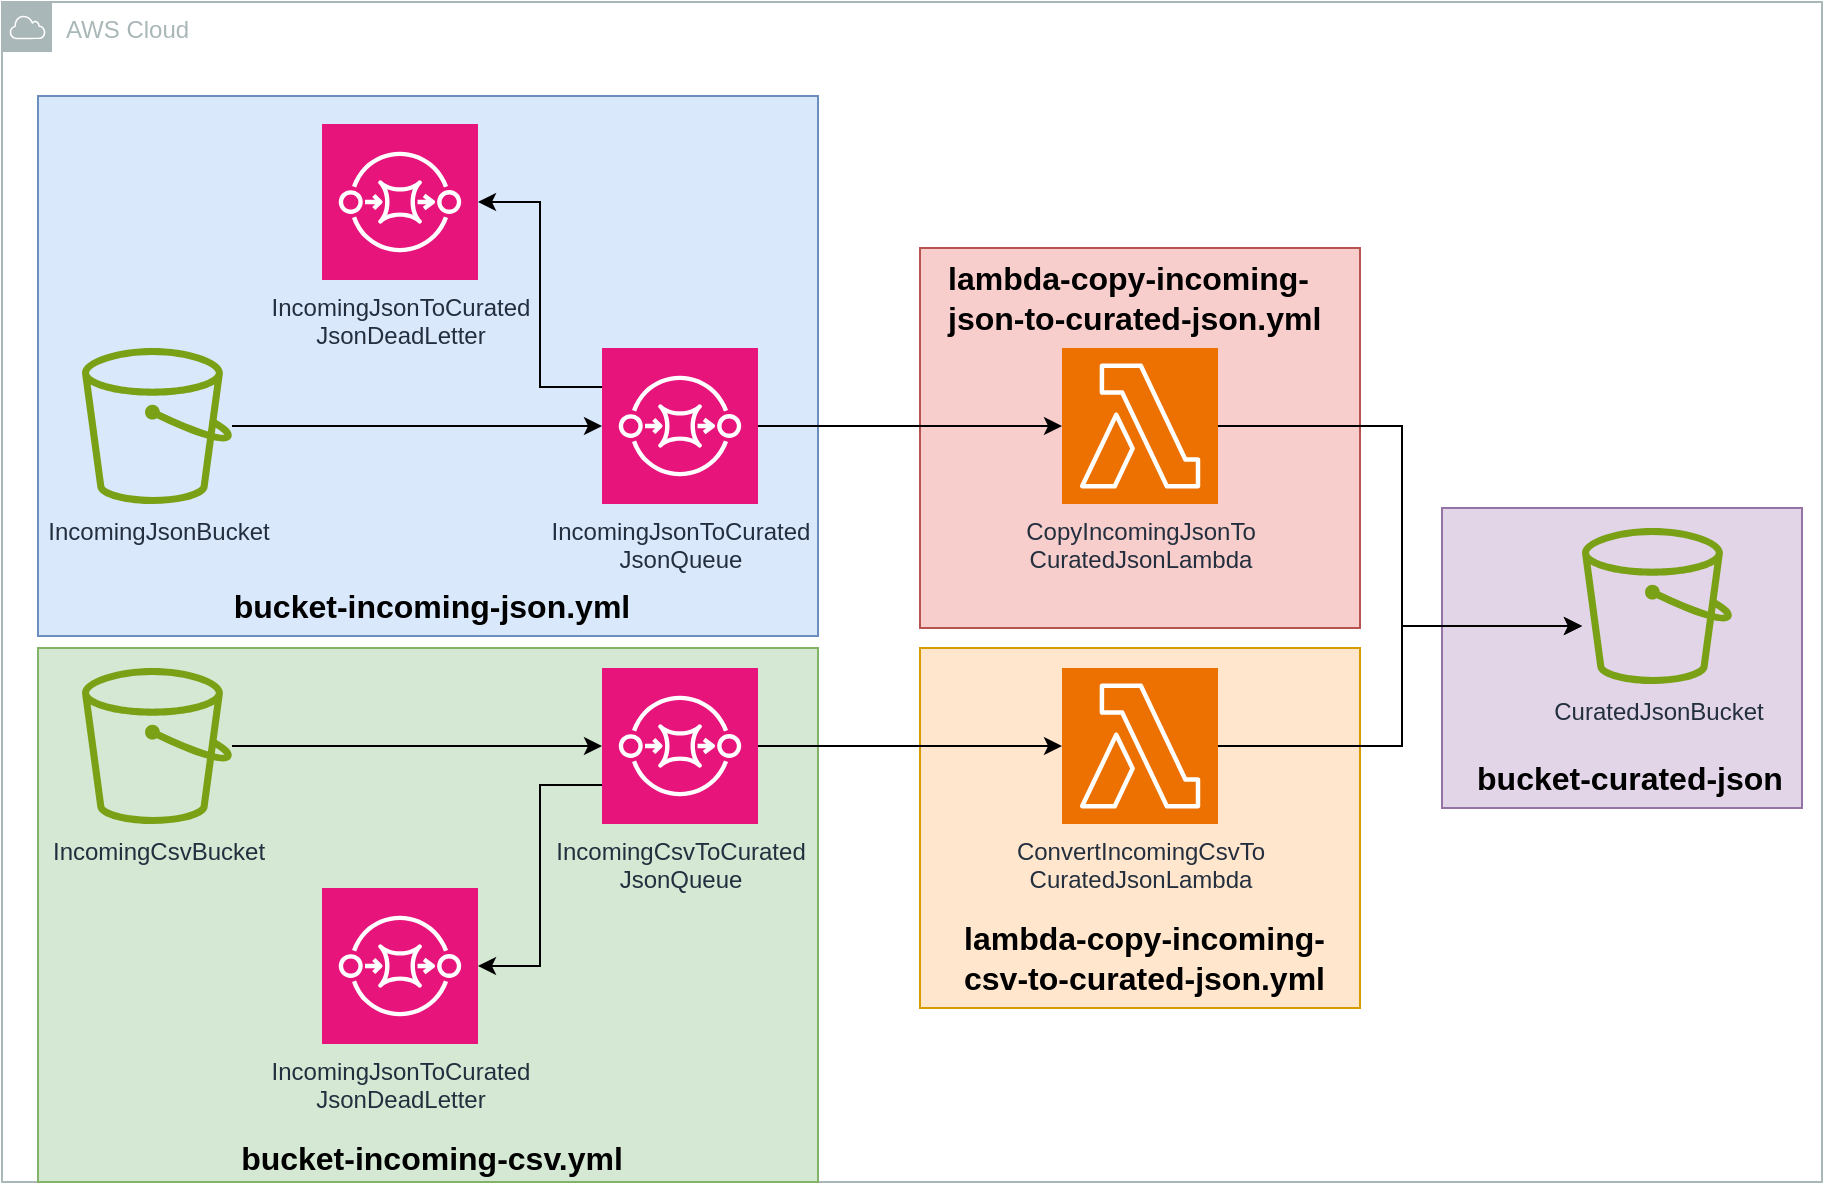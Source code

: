 <mxfile version="22.1.3" type="device">
  <diagram name="Page-1" id="Puxw4YOxwVrxTOoYtXUS">
    <mxGraphModel dx="1638" dy="1011" grid="1" gridSize="10" guides="1" tooltips="1" connect="1" arrows="1" fold="1" page="1" pageScale="1" pageWidth="850" pageHeight="1100" math="0" shadow="0">
      <root>
        <mxCell id="0" />
        <mxCell id="1" parent="0" />
        <mxCell id="w6_tq2W5nl5Cj6GPffqk-1" value="AWS Cloud" style="sketch=0;outlineConnect=0;gradientColor=none;html=1;whiteSpace=wrap;fontSize=12;fontStyle=0;shape=mxgraph.aws4.group;grIcon=mxgraph.aws4.group_aws_cloud;strokeColor=#AAB7B8;fillColor=none;verticalAlign=top;align=left;spacingLeft=30;fontColor=#AAB7B8;dashed=0;" parent="1" vertex="1">
          <mxGeometry x="310" y="117" width="910" height="590" as="geometry" />
        </mxCell>
        <mxCell id="2-pYx8QfHW5pZHxrkOBn-13" value="" style="rounded=0;whiteSpace=wrap;html=1;fillColor=#e1d5e7;strokeColor=#9673a6;" vertex="1" parent="1">
          <mxGeometry x="1030" y="370" width="180" height="150" as="geometry" />
        </mxCell>
        <mxCell id="2-pYx8QfHW5pZHxrkOBn-9" value="" style="rounded=0;whiteSpace=wrap;html=1;fillColor=#ffe6cc;strokeColor=#d79b00;" vertex="1" parent="1">
          <mxGeometry x="769" y="440" width="220" height="180" as="geometry" />
        </mxCell>
        <mxCell id="2-pYx8QfHW5pZHxrkOBn-6" value="" style="rounded=0;whiteSpace=wrap;html=1;fillColor=#f8cecc;strokeColor=#b85450;" vertex="1" parent="1">
          <mxGeometry x="769" y="240" width="220" height="190" as="geometry" />
        </mxCell>
        <mxCell id="2-pYx8QfHW5pZHxrkOBn-4" value="" style="rounded=0;whiteSpace=wrap;html=1;fillColor=#dae8fc;strokeColor=#6c8ebf;" vertex="1" parent="1">
          <mxGeometry x="328" y="164" width="390" height="270" as="geometry" />
        </mxCell>
        <mxCell id="2-pYx8QfHW5pZHxrkOBn-2" value="" style="rounded=0;whiteSpace=wrap;html=1;fillColor=#d5e8d4;strokeColor=#82b366;" vertex="1" parent="1">
          <mxGeometry x="328" y="440" width="390" height="267" as="geometry" />
        </mxCell>
        <mxCell id="w6_tq2W5nl5Cj6GPffqk-13" style="edgeStyle=orthogonalEdgeStyle;rounded=0;orthogonalLoop=1;jettySize=auto;html=1;" parent="1" source="w6_tq2W5nl5Cj6GPffqk-6" target="w6_tq2W5nl5Cj6GPffqk-8" edge="1">
          <mxGeometry relative="1" as="geometry" />
        </mxCell>
        <mxCell id="w6_tq2W5nl5Cj6GPffqk-6" value="IncomingJsonBucket" style="sketch=0;outlineConnect=0;fontColor=#232F3E;gradientColor=none;fillColor=#7AA116;strokeColor=none;dashed=0;verticalLabelPosition=bottom;verticalAlign=top;align=center;html=1;fontSize=12;fontStyle=0;aspect=fixed;pointerEvents=1;shape=mxgraph.aws4.bucket;" parent="1" vertex="1">
          <mxGeometry x="350" y="290" width="75" height="78" as="geometry" />
        </mxCell>
        <mxCell id="w6_tq2W5nl5Cj6GPffqk-7" value="IncomingCsvBucket" style="sketch=0;outlineConnect=0;fontColor=#232F3E;gradientColor=none;fillColor=#7AA116;strokeColor=none;dashed=0;verticalLabelPosition=bottom;verticalAlign=top;align=center;html=1;fontSize=12;fontStyle=0;aspect=fixed;pointerEvents=1;shape=mxgraph.aws4.bucket;" parent="1" vertex="1">
          <mxGeometry x="350" y="450" width="75" height="78" as="geometry" />
        </mxCell>
        <mxCell id="w6_tq2W5nl5Cj6GPffqk-8" value="IncomingJsonToCurated&lt;br&gt;JsonQueue" style="sketch=0;points=[[0,0,0],[0.25,0,0],[0.5,0,0],[0.75,0,0],[1,0,0],[0,1,0],[0.25,1,0],[0.5,1,0],[0.75,1,0],[1,1,0],[0,0.25,0],[0,0.5,0],[0,0.75,0],[1,0.25,0],[1,0.5,0],[1,0.75,0]];outlineConnect=0;fontColor=#232F3E;fillColor=#E7157B;strokeColor=#ffffff;dashed=0;verticalLabelPosition=bottom;verticalAlign=top;align=center;html=1;fontSize=12;fontStyle=0;aspect=fixed;shape=mxgraph.aws4.resourceIcon;resIcon=mxgraph.aws4.sqs;" parent="1" vertex="1">
          <mxGeometry x="610" y="290" width="78" height="78" as="geometry" />
        </mxCell>
        <mxCell id="w6_tq2W5nl5Cj6GPffqk-9" value="IncomingCsvToCurated&lt;br&gt;JsonQueue" style="sketch=0;points=[[0,0,0],[0.25,0,0],[0.5,0,0],[0.75,0,0],[1,0,0],[0,1,0],[0.25,1,0],[0.5,1,0],[0.75,1,0],[1,1,0],[0,0.25,0],[0,0.5,0],[0,0.75,0],[1,0.25,0],[1,0.5,0],[1,0.75,0]];outlineConnect=0;fontColor=#232F3E;fillColor=#E7157B;strokeColor=#ffffff;dashed=0;verticalLabelPosition=bottom;verticalAlign=top;align=center;html=1;fontSize=12;fontStyle=0;aspect=fixed;shape=mxgraph.aws4.resourceIcon;resIcon=mxgraph.aws4.sqs;" parent="1" vertex="1">
          <mxGeometry x="610" y="450" width="78" height="78" as="geometry" />
        </mxCell>
        <mxCell id="w6_tq2W5nl5Cj6GPffqk-10" value="IncomingJsonToCurated&lt;br&gt;JsonDeadLetter" style="sketch=0;points=[[0,0,0],[0.25,0,0],[0.5,0,0],[0.75,0,0],[1,0,0],[0,1,0],[0.25,1,0],[0.5,1,0],[0.75,1,0],[1,1,0],[0,0.25,0],[0,0.5,0],[0,0.75,0],[1,0.25,0],[1,0.5,0],[1,0.75,0]];outlineConnect=0;fontColor=#232F3E;fillColor=#E7157B;strokeColor=#ffffff;dashed=0;verticalLabelPosition=bottom;verticalAlign=top;align=center;html=1;fontSize=12;fontStyle=0;aspect=fixed;shape=mxgraph.aws4.resourceIcon;resIcon=mxgraph.aws4.sqs;" parent="1" vertex="1">
          <mxGeometry x="470" y="178" width="78" height="78" as="geometry" />
        </mxCell>
        <mxCell id="w6_tq2W5nl5Cj6GPffqk-11" value="IncomingJsonToCurated&lt;br&gt;JsonDeadLetter" style="sketch=0;points=[[0,0,0],[0.25,0,0],[0.5,0,0],[0.75,0,0],[1,0,0],[0,1,0],[0.25,1,0],[0.5,1,0],[0.75,1,0],[1,1,0],[0,0.25,0],[0,0.5,0],[0,0.75,0],[1,0.25,0],[1,0.5,0],[1,0.75,0]];outlineConnect=0;fontColor=#232F3E;fillColor=#E7157B;strokeColor=#ffffff;dashed=0;verticalLabelPosition=bottom;verticalAlign=top;align=center;html=1;fontSize=12;fontStyle=0;aspect=fixed;shape=mxgraph.aws4.resourceIcon;resIcon=mxgraph.aws4.sqs;" parent="1" vertex="1">
          <mxGeometry x="470" y="560" width="78" height="78" as="geometry" />
        </mxCell>
        <mxCell id="w6_tq2W5nl5Cj6GPffqk-14" style="edgeStyle=orthogonalEdgeStyle;rounded=0;orthogonalLoop=1;jettySize=auto;html=1;entryX=0;entryY=0.5;entryDx=0;entryDy=0;entryPerimeter=0;" parent="1" source="w6_tq2W5nl5Cj6GPffqk-7" target="w6_tq2W5nl5Cj6GPffqk-9" edge="1">
          <mxGeometry relative="1" as="geometry" />
        </mxCell>
        <mxCell id="w6_tq2W5nl5Cj6GPffqk-17" style="edgeStyle=orthogonalEdgeStyle;rounded=0;orthogonalLoop=1;jettySize=auto;html=1;entryX=1;entryY=0.5;entryDx=0;entryDy=0;entryPerimeter=0;exitX=0;exitY=0.75;exitDx=0;exitDy=0;exitPerimeter=0;" parent="1" source="w6_tq2W5nl5Cj6GPffqk-9" target="w6_tq2W5nl5Cj6GPffqk-11" edge="1">
          <mxGeometry relative="1" as="geometry" />
        </mxCell>
        <mxCell id="w6_tq2W5nl5Cj6GPffqk-18" style="edgeStyle=orthogonalEdgeStyle;rounded=0;orthogonalLoop=1;jettySize=auto;html=1;entryX=1;entryY=0.5;entryDx=0;entryDy=0;entryPerimeter=0;exitX=0;exitY=0.25;exitDx=0;exitDy=0;exitPerimeter=0;" parent="1" source="w6_tq2W5nl5Cj6GPffqk-8" target="w6_tq2W5nl5Cj6GPffqk-10" edge="1">
          <mxGeometry relative="1" as="geometry" />
        </mxCell>
        <mxCell id="w6_tq2W5nl5Cj6GPffqk-31" style="edgeStyle=orthogonalEdgeStyle;rounded=0;orthogonalLoop=1;jettySize=auto;html=1;" parent="1" source="w6_tq2W5nl5Cj6GPffqk-20" target="w6_tq2W5nl5Cj6GPffqk-24" edge="1">
          <mxGeometry relative="1" as="geometry">
            <Array as="points">
              <mxPoint x="1010" y="329" />
              <mxPoint x="1010" y="429" />
            </Array>
          </mxGeometry>
        </mxCell>
        <mxCell id="w6_tq2W5nl5Cj6GPffqk-20" value="CopyIncomingJsonTo&lt;br&gt;CuratedJsonLambda" style="sketch=0;points=[[0,0,0],[0.25,0,0],[0.5,0,0],[0.75,0,0],[1,0,0],[0,1,0],[0.25,1,0],[0.5,1,0],[0.75,1,0],[1,1,0],[0,0.25,0],[0,0.5,0],[0,0.75,0],[1,0.25,0],[1,0.5,0],[1,0.75,0]];outlineConnect=0;fontColor=#232F3E;fillColor=#ED7100;strokeColor=#ffffff;dashed=0;verticalLabelPosition=bottom;verticalAlign=top;align=center;html=1;fontSize=12;fontStyle=0;aspect=fixed;shape=mxgraph.aws4.resourceIcon;resIcon=mxgraph.aws4.lambda;" parent="1" vertex="1">
          <mxGeometry x="840" y="290" width="78" height="78" as="geometry" />
        </mxCell>
        <mxCell id="w6_tq2W5nl5Cj6GPffqk-21" style="edgeStyle=orthogonalEdgeStyle;rounded=0;orthogonalLoop=1;jettySize=auto;html=1;entryX=0;entryY=0.5;entryDx=0;entryDy=0;entryPerimeter=0;" parent="1" source="w6_tq2W5nl5Cj6GPffqk-8" target="w6_tq2W5nl5Cj6GPffqk-20" edge="1">
          <mxGeometry relative="1" as="geometry" />
        </mxCell>
        <mxCell id="w6_tq2W5nl5Cj6GPffqk-30" style="edgeStyle=orthogonalEdgeStyle;rounded=0;orthogonalLoop=1;jettySize=auto;html=1;" parent="1" source="w6_tq2W5nl5Cj6GPffqk-22" target="w6_tq2W5nl5Cj6GPffqk-24" edge="1">
          <mxGeometry relative="1" as="geometry">
            <Array as="points">
              <mxPoint x="1010" y="489" />
              <mxPoint x="1010" y="429" />
            </Array>
          </mxGeometry>
        </mxCell>
        <mxCell id="w6_tq2W5nl5Cj6GPffqk-22" value="ConvertIncomingCsvTo&lt;br&gt;CuratedJsonLambda" style="sketch=0;points=[[0,0,0],[0.25,0,0],[0.5,0,0],[0.75,0,0],[1,0,0],[0,1,0],[0.25,1,0],[0.5,1,0],[0.75,1,0],[1,1,0],[0,0.25,0],[0,0.5,0],[0,0.75,0],[1,0.25,0],[1,0.5,0],[1,0.75,0]];outlineConnect=0;fontColor=#232F3E;fillColor=#ED7100;strokeColor=#ffffff;dashed=0;verticalLabelPosition=bottom;verticalAlign=top;align=center;html=1;fontSize=12;fontStyle=0;aspect=fixed;shape=mxgraph.aws4.resourceIcon;resIcon=mxgraph.aws4.lambda;" parent="1" vertex="1">
          <mxGeometry x="840" y="450" width="78" height="78" as="geometry" />
        </mxCell>
        <mxCell id="w6_tq2W5nl5Cj6GPffqk-23" style="edgeStyle=orthogonalEdgeStyle;rounded=0;orthogonalLoop=1;jettySize=auto;html=1;entryX=0;entryY=0.5;entryDx=0;entryDy=0;entryPerimeter=0;" parent="1" source="w6_tq2W5nl5Cj6GPffqk-9" target="w6_tq2W5nl5Cj6GPffqk-22" edge="1">
          <mxGeometry relative="1" as="geometry" />
        </mxCell>
        <mxCell id="w6_tq2W5nl5Cj6GPffqk-24" value="CuratedJsonBucket" style="sketch=0;outlineConnect=0;fontColor=#232F3E;gradientColor=none;fillColor=#7AA116;strokeColor=none;dashed=0;verticalLabelPosition=bottom;verticalAlign=top;align=center;html=1;fontSize=12;fontStyle=0;aspect=fixed;pointerEvents=1;shape=mxgraph.aws4.bucket;" parent="1" vertex="1">
          <mxGeometry x="1100" y="380" width="75" height="78" as="geometry" />
        </mxCell>
        <mxCell id="2-pYx8QfHW5pZHxrkOBn-3" value="&lt;p style=&quot;font-size: medium; text-align: start; margin: 0px;&quot;&gt;&lt;b&gt;bucket-incoming-csv.yml&lt;/b&gt;&lt;/p&gt;" style="text;html=1;strokeColor=none;fillColor=none;align=center;verticalAlign=middle;whiteSpace=wrap;rounded=0;" vertex="1" parent="1">
          <mxGeometry x="424" y="680" width="202" height="30" as="geometry" />
        </mxCell>
        <mxCell id="2-pYx8QfHW5pZHxrkOBn-5" value="&lt;p style=&quot;text-align: start; margin: 0px;&quot;&gt;&lt;font size=&quot;3&quot;&gt;&lt;b&gt;bucket-incoming-json.yml&lt;/b&gt;&lt;/font&gt;&lt;br&gt;&lt;/p&gt;" style="text;html=1;strokeColor=none;fillColor=none;align=center;verticalAlign=middle;whiteSpace=wrap;rounded=0;" vertex="1" parent="1">
          <mxGeometry x="424" y="404" width="202" height="30" as="geometry" />
        </mxCell>
        <mxCell id="2-pYx8QfHW5pZHxrkOBn-7" value="&lt;p style=&quot;text-align: start; margin: 0px;&quot;&gt;&lt;font size=&quot;3&quot;&gt;&lt;b&gt;lambda-copy-incoming-json-to-curated-json.yml&lt;/b&gt;&lt;/font&gt;&lt;br&gt;&lt;/p&gt;" style="text;html=1;strokeColor=none;fillColor=none;align=center;verticalAlign=middle;whiteSpace=wrap;rounded=0;" vertex="1" parent="1">
          <mxGeometry x="782" y="250" width="202" height="30" as="geometry" />
        </mxCell>
        <mxCell id="2-pYx8QfHW5pZHxrkOBn-10" value="&lt;p style=&quot;text-align: start; margin: 0px;&quot;&gt;&lt;font size=&quot;3&quot;&gt;&lt;b&gt;lambda-copy-incoming-csv-to-curated-json.yml&lt;/b&gt;&lt;/font&gt;&lt;br&gt;&lt;/p&gt;" style="text;html=1;strokeColor=none;fillColor=none;align=center;verticalAlign=middle;whiteSpace=wrap;rounded=0;" vertex="1" parent="1">
          <mxGeometry x="790" y="580" width="202" height="30" as="geometry" />
        </mxCell>
        <mxCell id="2-pYx8QfHW5pZHxrkOBn-14" value="&lt;p style=&quot;text-align: start; margin: 0px;&quot;&gt;&lt;font size=&quot;3&quot;&gt;&lt;b&gt;bucket-curated-json&lt;/b&gt;&lt;/font&gt;&lt;br&gt;&lt;/p&gt;" style="text;html=1;strokeColor=none;fillColor=none;align=center;verticalAlign=middle;whiteSpace=wrap;rounded=0;" vertex="1" parent="1">
          <mxGeometry x="1043" y="490" width="162" height="30" as="geometry" />
        </mxCell>
      </root>
    </mxGraphModel>
  </diagram>
</mxfile>
